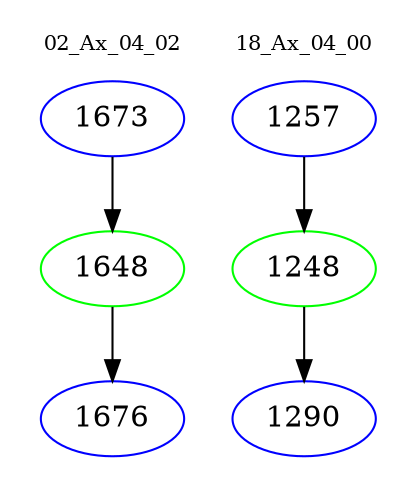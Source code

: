 digraph{
subgraph cluster_0 {
color = white
label = "02_Ax_04_02";
fontsize=10;
T0_1673 [label="1673", color="blue"]
T0_1673 -> T0_1648 [color="black"]
T0_1648 [label="1648", color="green"]
T0_1648 -> T0_1676 [color="black"]
T0_1676 [label="1676", color="blue"]
}
subgraph cluster_1 {
color = white
label = "18_Ax_04_00";
fontsize=10;
T1_1257 [label="1257", color="blue"]
T1_1257 -> T1_1248 [color="black"]
T1_1248 [label="1248", color="green"]
T1_1248 -> T1_1290 [color="black"]
T1_1290 [label="1290", color="blue"]
}
}
